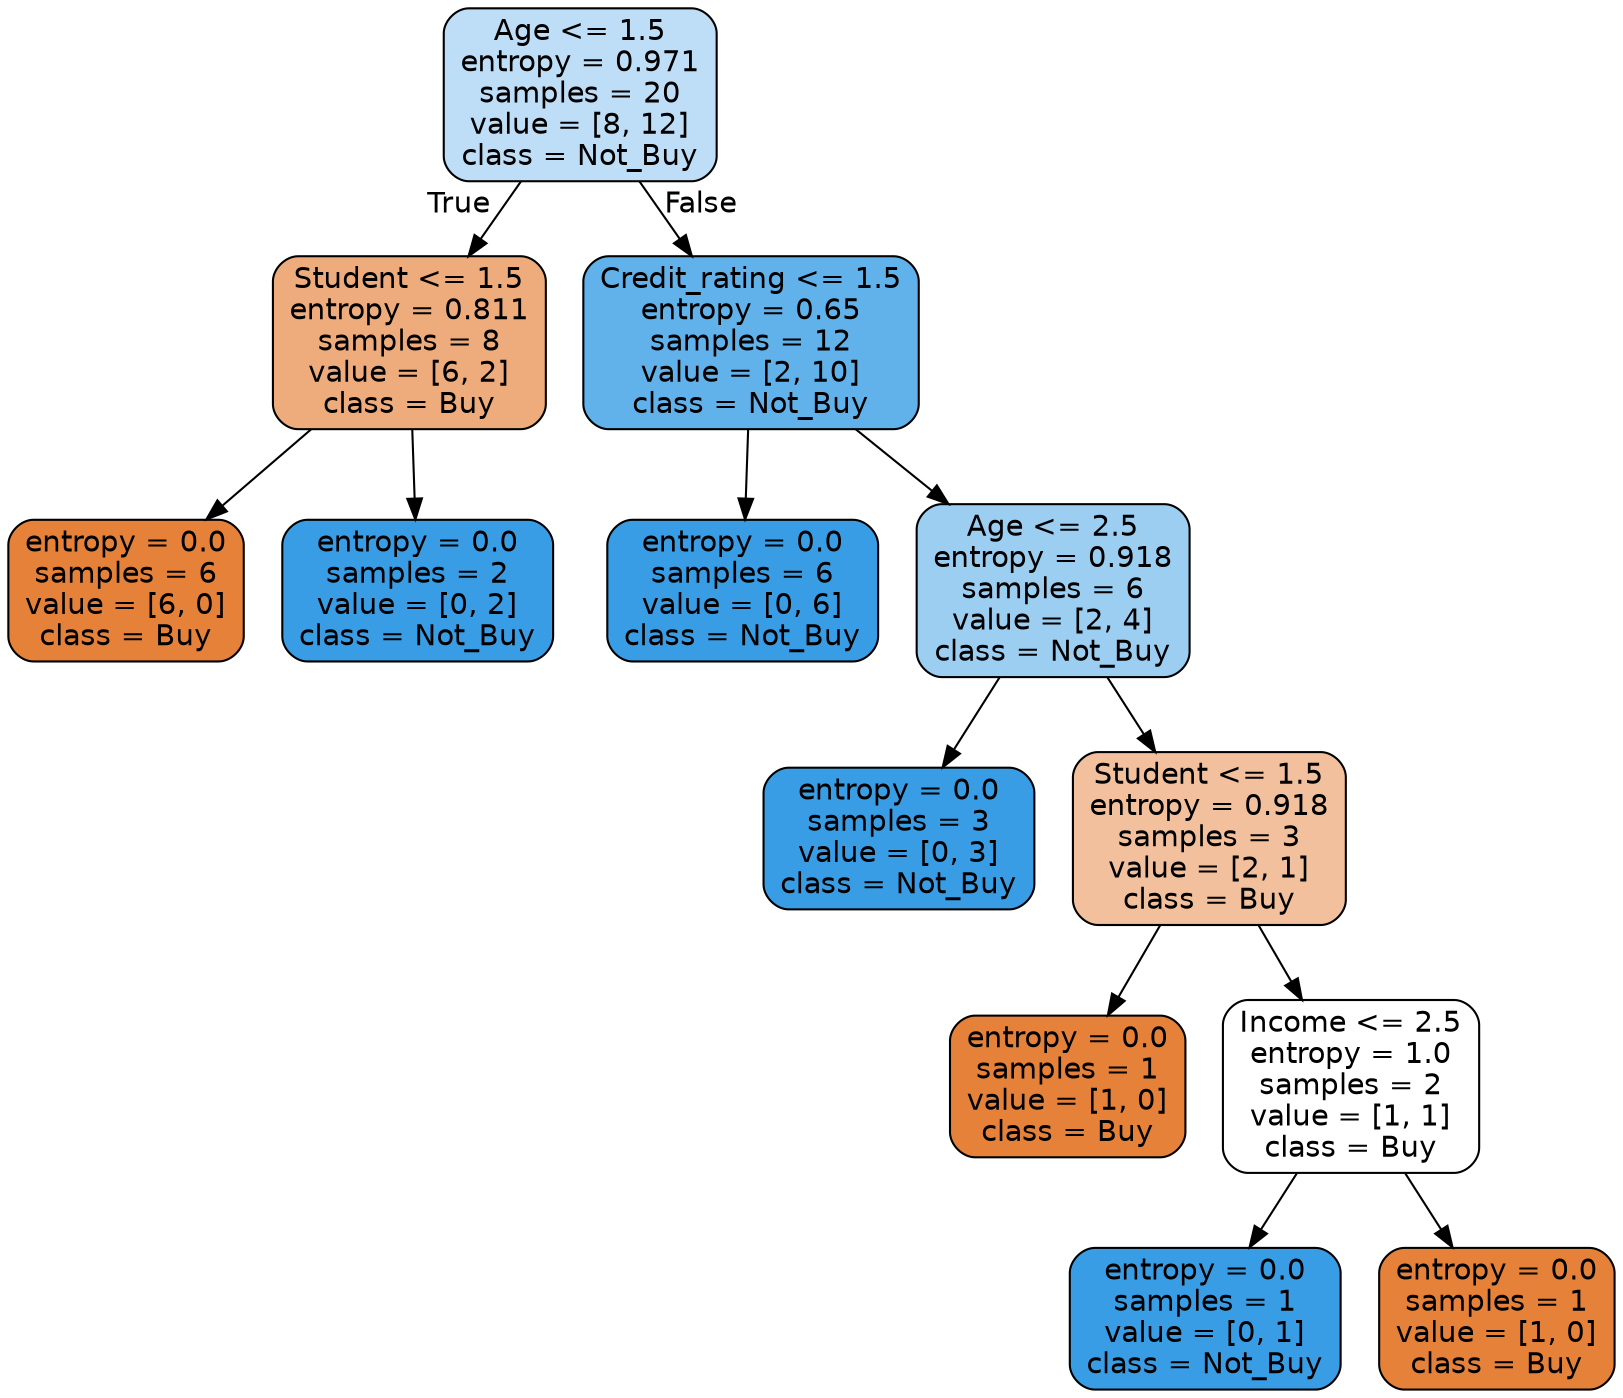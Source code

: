 digraph Tree {
node [shape=box, style="filled, rounded", color="black", fontname=helvetica] ;
edge [fontname=helvetica] ;
0 [label="Age <= 1.5\nentropy = 0.971\nsamples = 20\nvalue = [8, 12]\nclass = Not_Buy", fillcolor="#bddef6"] ;
1 [label="Student <= 1.5\nentropy = 0.811\nsamples = 8\nvalue = [6, 2]\nclass = Buy", fillcolor="#eeab7b"] ;
0 -> 1 [labeldistance=2.5, labelangle=45, headlabel="True"] ;
2 [label="entropy = 0.0\nsamples = 6\nvalue = [6, 0]\nclass = Buy", fillcolor="#e58139"] ;
1 -> 2 ;
3 [label="entropy = 0.0\nsamples = 2\nvalue = [0, 2]\nclass = Not_Buy", fillcolor="#399de5"] ;
1 -> 3 ;
4 [label="Credit_rating <= 1.5\nentropy = 0.65\nsamples = 12\nvalue = [2, 10]\nclass = Not_Buy", fillcolor="#61b1ea"] ;
0 -> 4 [labeldistance=2.5, labelangle=-45, headlabel="False"] ;
5 [label="entropy = 0.0\nsamples = 6\nvalue = [0, 6]\nclass = Not_Buy", fillcolor="#399de5"] ;
4 -> 5 ;
6 [label="Age <= 2.5\nentropy = 0.918\nsamples = 6\nvalue = [2, 4]\nclass = Not_Buy", fillcolor="#9ccef2"] ;
4 -> 6 ;
7 [label="entropy = 0.0\nsamples = 3\nvalue = [0, 3]\nclass = Not_Buy", fillcolor="#399de5"] ;
6 -> 7 ;
8 [label="Student <= 1.5\nentropy = 0.918\nsamples = 3\nvalue = [2, 1]\nclass = Buy", fillcolor="#f2c09c"] ;
6 -> 8 ;
9 [label="entropy = 0.0\nsamples = 1\nvalue = [1, 0]\nclass = Buy", fillcolor="#e58139"] ;
8 -> 9 ;
10 [label="Income <= 2.5\nentropy = 1.0\nsamples = 2\nvalue = [1, 1]\nclass = Buy", fillcolor="#ffffff"] ;
8 -> 10 ;
11 [label="entropy = 0.0\nsamples = 1\nvalue = [0, 1]\nclass = Not_Buy", fillcolor="#399de5"] ;
10 -> 11 ;
12 [label="entropy = 0.0\nsamples = 1\nvalue = [1, 0]\nclass = Buy", fillcolor="#e58139"] ;
10 -> 12 ;
}